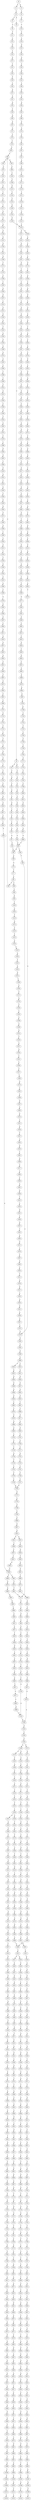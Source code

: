 strict digraph  {
	S0 -> S1 [ label = A ];
	S0 -> S2 [ label = G ];
	S1 -> S3 [ label = C ];
	S2 -> S4 [ label = C ];
	S3 -> S5 [ label = C ];
	S3 -> S6 [ label = A ];
	S4 -> S7 [ label = A ];
	S5 -> S8 [ label = T ];
	S6 -> S9 [ label = C ];
	S7 -> S10 [ label = T ];
	S8 -> S11 [ label = T ];
	S9 -> S12 [ label = G ];
	S9 -> S13 [ label = C ];
	S10 -> S14 [ label = C ];
	S11 -> S15 [ label = C ];
	S12 -> S16 [ label = C ];
	S13 -> S17 [ label = C ];
	S14 -> S18 [ label = C ];
	S15 -> S19 [ label = G ];
	S16 -> S20 [ label = G ];
	S17 -> S21 [ label = G ];
	S18 -> S22 [ label = G ];
	S19 -> S23 [ label = T ];
	S20 -> S24 [ label = C ];
	S21 -> S25 [ label = T ];
	S22 -> S26 [ label = C ];
	S23 -> S27 [ label = A ];
	S24 -> S28 [ label = A ];
	S25 -> S29 [ label = A ];
	S26 -> S30 [ label = A ];
	S27 -> S31 [ label = C ];
	S28 -> S32 [ label = C ];
	S29 -> S33 [ label = C ];
	S30 -> S34 [ label = C ];
	S31 -> S35 [ label = T ];
	S32 -> S36 [ label = G ];
	S33 -> S37 [ label = G ];
	S34 -> S38 [ label = G ];
	S35 -> S39 [ label = T ];
	S36 -> S40 [ label = T ];
	S37 -> S41 [ label = T ];
	S38 -> S42 [ label = T ];
	S39 -> S43 [ label = C ];
	S40 -> S44 [ label = C ];
	S41 -> S45 [ label = C ];
	S42 -> S46 [ label = C ];
	S43 -> S47 [ label = A ];
	S44 -> S48 [ label = C ];
	S45 -> S49 [ label = C ];
	S46 -> S50 [ label = G ];
	S47 -> S51 [ label = A ];
	S48 -> S52 [ label = A ];
	S49 -> S53 [ label = A ];
	S50 -> S54 [ label = A ];
	S51 -> S55 [ label = G ];
	S52 -> S56 [ label = G ];
	S53 -> S57 [ label = G ];
	S54 -> S58 [ label = G ];
	S55 -> S59 [ label = C ];
	S56 -> S60 [ label = C ];
	S57 -> S61 [ label = C ];
	S58 -> S62 [ label = C ];
	S59 -> S63 [ label = G ];
	S60 -> S64 [ label = T ];
	S60 -> S65 [ label = G ];
	S61 -> S65 [ label = G ];
	S62 -> S66 [ label = G ];
	S63 -> S67 [ label = A ];
	S64 -> S68 [ label = T ];
	S65 -> S69 [ label = A ];
	S66 -> S70 [ label = A ];
	S67 -> S71 [ label = G ];
	S68 -> S72 [ label = C ];
	S69 -> S73 [ label = G ];
	S70 -> S74 [ label = G ];
	S71 -> S75 [ label = T ];
	S72 -> S76 [ label = A ];
	S73 -> S77 [ label = T ];
	S74 -> S78 [ label = T ];
	S75 -> S79 [ label = C ];
	S76 -> S80 [ label = C ];
	S77 -> S81 [ label = C ];
	S78 -> S82 [ label = C ];
	S79 -> S83 [ label = C ];
	S80 -> S84 [ label = G ];
	S81 -> S85 [ label = C ];
	S81 -> S86 [ label = T ];
	S82 -> S87 [ label = G ];
	S83 -> S88 [ label = C ];
	S84 -> S89 [ label = C ];
	S85 -> S88 [ label = C ];
	S86 -> S90 [ label = C ];
	S87 -> S91 [ label = A ];
	S88 -> S92 [ label = T ];
	S88 -> S93 [ label = G ];
	S89 -> S94 [ label = C ];
	S90 -> S95 [ label = G ];
	S91 -> S96 [ label = A ];
	S92 -> S97 [ label = C ];
	S93 -> S98 [ label = C ];
	S94 -> S99 [ label = C ];
	S95 -> S100 [ label = T ];
	S96 -> S101 [ label = C ];
	S97 -> S102 [ label = C ];
	S98 -> S103 [ label = C ];
	S99 -> S104 [ label = T ];
	S100 -> S105 [ label = C ];
	S101 -> S106 [ label = C ];
	S102 -> S107 [ label = G ];
	S103 -> S108 [ label = T ];
	S104 -> S109 [ label = T ];
	S105 -> S110 [ label = T ];
	S106 -> S111 [ label = T ];
	S107 -> S112 [ label = G ];
	S108 -> S113 [ label = G ];
	S109 -> S114 [ label = C ];
	S110 -> S115 [ label = G ];
	S111 -> S116 [ label = G ];
	S112 -> S117 [ label = T ];
	S113 -> S118 [ label = T ];
	S114 -> S119 [ label = A ];
	S115 -> S120 [ label = T ];
	S116 -> S121 [ label = T ];
	S117 -> S122 [ label = C ];
	S118 -> S123 [ label = C ];
	S119 -> S124 [ label = T ];
	S120 -> S125 [ label = T ];
	S121 -> S126 [ label = C ];
	S122 -> S127 [ label = T ];
	S123 -> S128 [ label = G ];
	S124 -> S129 [ label = C ];
	S125 -> S130 [ label = C ];
	S126 -> S131 [ label = G ];
	S127 -> S132 [ label = G ];
	S128 -> S133 [ label = C ];
	S129 -> S134 [ label = C ];
	S130 -> S135 [ label = C ];
	S131 -> S136 [ label = C ];
	S132 -> S137 [ label = G ];
	S133 -> S138 [ label = G ];
	S134 -> S139 [ label = A ];
	S135 -> S140 [ label = G ];
	S136 -> S141 [ label = G ];
	S137 -> S142 [ label = A ];
	S138 -> S143 [ label = C ];
	S139 -> S144 [ label = G ];
	S140 -> S145 [ label = T ];
	S141 -> S143 [ label = C ];
	S142 -> S146 [ label = G ];
	S143 -> S147 [ label = G ];
	S143 -> S148 [ label = A ];
	S144 -> S149 [ label = A ];
	S145 -> S150 [ label = G ];
	S146 -> S151 [ label = G ];
	S147 -> S152 [ label = A ];
	S148 -> S153 [ label = A ];
	S149 -> S154 [ label = A ];
	S150 -> S155 [ label = G ];
	S151 -> S156 [ label = G ];
	S152 -> S157 [ label = G ];
	S153 -> S158 [ label = C ];
	S154 -> S159 [ label = C ];
	S155 -> S160 [ label = C ];
	S156 -> S161 [ label = T ];
	S157 -> S162 [ label = C ];
	S158 -> S163 [ label = C ];
	S159 -> S164 [ label = C ];
	S160 -> S165 [ label = C ];
	S161 -> S166 [ label = G ];
	S162 -> S167 [ label = A ];
	S163 -> S168 [ label = C ];
	S164 -> S169 [ label = A ];
	S164 -> S170 [ label = G ];
	S165 -> S171 [ label = C ];
	S166 -> S172 [ label = T ];
	S167 -> S173 [ label = G ];
	S168 -> S174 [ label = G ];
	S169 -> S175 [ label = G ];
	S169 -> S176 [ label = C ];
	S170 -> S177 [ label = G ];
	S171 -> S178 [ label = G ];
	S172 -> S179 [ label = T ];
	S173 -> S180 [ label = T ];
	S174 -> S181 [ label = T ];
	S175 -> S182 [ label = A ];
	S176 -> S183 [ label = C ];
	S177 -> S184 [ label = A ];
	S178 -> S185 [ label = T ];
	S179 -> S186 [ label = C ];
	S180 -> S187 [ label = G ];
	S181 -> S188 [ label = A ];
	S182 -> S189 [ label = C ];
	S183 -> S190 [ label = A ];
	S184 -> S191 [ label = C ];
	S185 -> S192 [ label = C ];
	S186 -> S193 [ label = C ];
	S187 -> S194 [ label = C ];
	S188 -> S195 [ label = C ];
	S189 -> S196 [ label = T ];
	S190 -> S197 [ label = C ];
	S191 -> S198 [ label = G ];
	S192 -> S199 [ label = C ];
	S193 -> S200 [ label = A ];
	S194 -> S201 [ label = A ];
	S195 -> S202 [ label = A ];
	S196 -> S203 [ label = C ];
	S197 -> S204 [ label = C ];
	S198 -> S205 [ label = C ];
	S199 -> S206 [ label = A ];
	S200 -> S207 [ label = G ];
	S201 -> S208 [ label = A ];
	S202 -> S209 [ label = G ];
	S203 -> S210 [ label = C ];
	S204 -> S211 [ label = C ];
	S205 -> S212 [ label = C ];
	S206 -> S213 [ label = G ];
	S207 -> S214 [ label = C ];
	S208 -> S215 [ label = C ];
	S209 -> S216 [ label = C ];
	S210 -> S217 [ label = C ];
	S211 -> S218 [ label = C ];
	S212 -> S219 [ label = C ];
	S213 -> S220 [ label = T ];
	S214 -> S221 [ label = A ];
	S215 -> S222 [ label = A ];
	S216 -> S223 [ label = A ];
	S217 -> S224 [ label = A ];
	S218 -> S225 [ label = T ];
	S219 -> S226 [ label = A ];
	S220 -> S227 [ label = A ];
	S221 -> S228 [ label = G ];
	S222 -> S229 [ label = G ];
	S223 -> S230 [ label = G ];
	S224 -> S231 [ label = T ];
	S225 -> S232 [ label = T ];
	S226 -> S233 [ label = T ];
	S227 -> S234 [ label = G ];
	S228 -> S235 [ label = A ];
	S229 -> S236 [ label = C ];
	S230 -> S237 [ label = G ];
	S231 -> S238 [ label = C ];
	S232 -> S239 [ label = C ];
	S233 -> S240 [ label = C ];
	S234 -> S241 [ label = C ];
	S235 -> S242 [ label = T ];
	S236 -> S243 [ label = T ];
	S237 -> S244 [ label = T ];
	S238 -> S245 [ label = T ];
	S239 -> S246 [ label = C ];
	S239 -> S247 [ label = G ];
	S240 -> S248 [ label = G ];
	S241 -> S249 [ label = T ];
	S242 -> S250 [ label = A ];
	S243 -> S251 [ label = A ];
	S244 -> S252 [ label = G ];
	S245 -> S253 [ label = G ];
	S246 -> S254 [ label = T ];
	S247 -> S255 [ label = A ];
	S248 -> S256 [ label = T ];
	S249 -> S257 [ label = C ];
	S250 -> S258 [ label = A ];
	S251 -> S259 [ label = C ];
	S252 -> S260 [ label = C ];
	S253 -> S261 [ label = C ];
	S254 -> S262 [ label = G ];
	S255 -> S263 [ label = T ];
	S256 -> S264 [ label = C ];
	S257 -> S265 [ label = C ];
	S258 -> S266 [ label = A ];
	S259 -> S267 [ label = G ];
	S260 -> S268 [ label = A ];
	S261 -> S269 [ label = C ];
	S262 -> S270 [ label = T ];
	S263 -> S271 [ label = C ];
	S264 -> S272 [ label = C ];
	S265 -> S273 [ label = A ];
	S266 -> S274 [ label = A ];
	S267 -> S275 [ label = A ];
	S268 -> S276 [ label = C ];
	S269 -> S277 [ label = A ];
	S270 -> S278 [ label = C ];
	S271 -> S279 [ label = G ];
	S272 -> S280 [ label = T ];
	S273 -> S281 [ label = C ];
	S274 -> S282 [ label = A ];
	S275 -> S283 [ label = G ];
	S276 -> S284 [ label = G ];
	S277 -> S285 [ label = G ];
	S278 -> S286 [ label = C ];
	S279 -> S287 [ label = T ];
	S280 -> S288 [ label = C ];
	S281 -> S289 [ label = C ];
	S282 -> S290 [ label = C ];
	S283 -> S291 [ label = A ];
	S284 -> S292 [ label = C ];
	S285 -> S293 [ label = T ];
	S286 -> S294 [ label = T ];
	S287 -> S295 [ label = T ];
	S288 -> S296 [ label = T ];
	S289 -> S297 [ label = G ];
	S290 -> S298 [ label = T ];
	S291 -> S299 [ label = A ];
	S292 -> S300 [ label = G ];
	S293 -> S301 [ label = C ];
	S294 -> S302 [ label = T ];
	S295 -> S303 [ label = T ];
	S296 -> S304 [ label = T ];
	S297 -> S305 [ label = G ];
	S298 -> S306 [ label = T ];
	S299 -> S307 [ label = C ];
	S300 -> S308 [ label = G ];
	S301 -> S309 [ label = G ];
	S302 -> S310 [ label = G ];
	S303 -> S311 [ label = G ];
	S304 -> S312 [ label = C ];
	S305 -> S313 [ label = A ];
	S306 -> S314 [ label = T ];
	S307 -> S315 [ label = T ];
	S308 -> S316 [ label = T ];
	S309 -> S317 [ label = T ];
	S310 -> S318 [ label = T ];
	S311 -> S319 [ label = T ];
	S312 -> S320 [ label = T ];
	S313 -> S321 [ label = C ];
	S314 -> S322 [ label = G ];
	S315 -> S323 [ label = G ];
	S316 -> S324 [ label = G ];
	S317 -> S325 [ label = A ];
	S318 -> S326 [ label = A ];
	S319 -> S327 [ label = A ];
	S320 -> S328 [ label = C ];
	S321 -> S329 [ label = G ];
	S322 -> S330 [ label = C ];
	S323 -> S331 [ label = G ];
	S324 -> S332 [ label = C ];
	S325 -> S333 [ label = A ];
	S326 -> S334 [ label = G ];
	S327 -> S335 [ label = G ];
	S328 -> S336 [ label = G ];
	S329 -> S337 [ label = T ];
	S330 -> S338 [ label = C ];
	S331 -> S339 [ label = C ];
	S332 -> S340 [ label = C ];
	S333 -> S341 [ label = G ];
	S334 -> S342 [ label = G ];
	S335 -> S343 [ label = G ];
	S336 -> S344 [ label = G ];
	S337 -> S345 [ label = C ];
	S338 -> S346 [ label = G ];
	S339 -> S347 [ label = G ];
	S340 -> S348 [ label = G ];
	S341 -> S349 [ label = A ];
	S342 -> S350 [ label = A ];
	S343 -> S351 [ label = A ];
	S344 -> S352 [ label = A ];
	S345 -> S353 [ label = G ];
	S346 -> S354 [ label = T ];
	S347 -> S355 [ label = C ];
	S348 -> S356 [ label = C ];
	S349 -> S357 [ label = C ];
	S350 -> S358 [ label = G ];
	S351 -> S359 [ label = A ];
	S352 -> S360 [ label = G ];
	S353 -> S361 [ label = T ];
	S354 -> S362 [ label = A ];
	S355 -> S363 [ label = A ];
	S356 -> S364 [ label = A ];
	S357 -> S365 [ label = G ];
	S358 -> S366 [ label = A ];
	S359 -> S367 [ label = A ];
	S360 -> S368 [ label = A ];
	S361 -> S369 [ label = G ];
	S362 -> S370 [ label = G ];
	S363 -> S371 [ label = G ];
	S364 -> S372 [ label = A ];
	S365 -> S373 [ label = G ];
	S366 -> S374 [ label = G ];
	S367 -> S375 [ label = G ];
	S368 -> S376 [ label = G ];
	S369 -> S377 [ label = A ];
	S370 -> S378 [ label = C ];
	S371 -> S379 [ label = C ];
	S372 -> S380 [ label = C ];
	S373 -> S381 [ label = C ];
	S374 -> S382 [ label = G ];
	S375 -> S383 [ label = G ];
	S376 -> S384 [ label = G ];
	S377 -> S385 [ label = C ];
	S378 -> S386 [ label = C ];
	S379 -> S387 [ label = G ];
	S380 -> S388 [ label = C ];
	S381 -> S389 [ label = T ];
	S382 -> S390 [ label = T ];
	S383 -> S391 [ label = T ];
	S384 -> S392 [ label = T ];
	S385 -> S393 [ label = C ];
	S386 -> S394 [ label = G ];
	S387 -> S395 [ label = G ];
	S388 -> S396 [ label = A ];
	S389 -> S397 [ label = C ];
	S390 -> S398 [ label = C ];
	S391 -> S399 [ label = C ];
	S392 -> S400 [ label = C ];
	S393 -> S401 [ label = G ];
	S394 -> S402 [ label = G ];
	S395 -> S403 [ label = G ];
	S396 -> S404 [ label = G ];
	S397 -> S405 [ label = T ];
	S398 -> S406 [ label = C ];
	S399 -> S407 [ label = C ];
	S400 -> S406 [ label = C ];
	S401 -> S408 [ label = G ];
	S402 -> S409 [ label = T ];
	S403 -> S410 [ label = T ];
	S404 -> S411 [ label = T ];
	S405 -> S412 [ label = C ];
	S406 -> S413 [ label = C ];
	S407 -> S414 [ label = C ];
	S408 -> S415 [ label = T ];
	S409 -> S416 [ label = G ];
	S410 -> S417 [ label = G ];
	S411 -> S418 [ label = C ];
	S412 -> S419 [ label = G ];
	S413 -> S420 [ label = A ];
	S413 -> S421 [ label = G ];
	S414 -> S422 [ label = G ];
	S415 -> S423 [ label = C ];
	S416 -> S424 [ label = A ];
	S417 -> S425 [ label = C ];
	S418 -> S426 [ label = G ];
	S419 -> S427 [ label = A ];
	S420 -> S428 [ label = G ];
	S421 -> S429 [ label = G ];
	S422 -> S430 [ label = A ];
	S423 -> S431 [ label = G ];
	S424 -> S432 [ label = C ];
	S425 -> S433 [ label = C ];
	S426 -> S434 [ label = C ];
	S427 -> S435 [ label = A ];
	S428 -> S436 [ label = A ];
	S429 -> S437 [ label = A ];
	S430 -> S438 [ label = A ];
	S431 -> S439 [ label = C ];
	S432 -> S440 [ label = G ];
	S433 -> S441 [ label = G ];
	S434 -> S442 [ label = G ];
	S435 -> S443 [ label = G ];
	S436 -> S444 [ label = G ];
	S437 -> S445 [ label = G ];
	S438 -> S446 [ label = G ];
	S439 -> S447 [ label = G ];
	S440 -> S448 [ label = T ];
	S441 -> S449 [ label = C ];
	S442 -> S450 [ label = C ];
	S443 -> S451 [ label = T ];
	S444 -> S452 [ label = C ];
	S445 -> S453 [ label = G ];
	S446 -> S454 [ label = T ];
	S447 -> S455 [ label = T ];
	S448 -> S456 [ label = G ];
	S449 -> S457 [ label = C ];
	S450 -> S458 [ label = A ];
	S451 -> S459 [ label = C ];
	S452 -> S460 [ label = C ];
	S453 -> S461 [ label = C ];
	S454 -> S462 [ label = C ];
	S455 -> S463 [ label = A ];
	S456 -> S464 [ label = G ];
	S457 -> S465 [ label = G ];
	S458 -> S466 [ label = G ];
	S459 -> S467 [ label = G ];
	S460 -> S468 [ label = A ];
	S461 -> S469 [ label = G ];
	S462 -> S470 [ label = G ];
	S463 -> S471 [ label = G ];
	S464 -> S472 [ label = G ];
	S465 -> S473 [ label = G ];
	S466 -> S474 [ label = C ];
	S467 -> S475 [ label = C ];
	S468 -> S476 [ label = C ];
	S469 -> S477 [ label = T ];
	S470 -> S478 [ label = A ];
	S471 -> S479 [ label = C ];
	S472 -> S480 [ label = T ];
	S473 -> S481 [ label = T ];
	S474 -> S482 [ label = C ];
	S475 -> S483 [ label = G ];
	S476 -> S484 [ label = G ];
	S477 -> S485 [ label = G ];
	S478 -> S486 [ label = G ];
	S479 -> S487 [ label = C ];
	S480 -> S488 [ label = A ];
	S481 -> S489 [ label = G ];
	S482 -> S490 [ label = G ];
	S483 -> S491 [ label = G ];
	S484 -> S492 [ label = G ];
	S485 -> S493 [ label = G ];
	S486 -> S494 [ label = G ];
	S487 -> S495 [ label = G ];
	S488 -> S496 [ label = C ];
	S489 -> S497 [ label = G ];
	S490 -> S498 [ label = G ];
	S491 -> S499 [ label = C ];
	S492 -> S500 [ label = T ];
	S493 -> S501 [ label = T ];
	S494 -> S502 [ label = T ];
	S495 -> S503 [ label = C ];
	S496 -> S504 [ label = T ];
	S497 -> S505 [ label = T ];
	S498 -> S506 [ label = T ];
	S499 -> S507 [ label = T ];
	S500 -> S508 [ label = T ];
	S501 -> S509 [ label = A ];
	S502 -> S510 [ label = A ];
	S503 -> S511 [ label = T ];
	S504 -> S512 [ label = A ];
	S505 -> S513 [ label = G ];
	S506 -> S514 [ label = G ];
	S507 -> S515 [ label = A ];
	S508 -> S516 [ label = A ];
	S509 -> S517 [ label = T ];
	S510 -> S518 [ label = T ];
	S511 -> S519 [ label = G ];
	S512 -> S520 [ label = T ];
	S513 -> S521 [ label = G ];
	S514 -> S522 [ label = G ];
	S515 -> S523 [ label = T ];
	S516 -> S524 [ label = C ];
	S517 -> S525 [ label = G ];
	S518 -> S526 [ label = A ];
	S519 -> S527 [ label = G ];
	S520 -> S528 [ label = T ];
	S521 -> S529 [ label = A ];
	S522 -> S530 [ label = A ];
	S523 -> S531 [ label = A ];
	S524 -> S532 [ label = T ];
	S525 -> S533 [ label = A ];
	S526 -> S534 [ label = A ];
	S527 -> S535 [ label = A ];
	S528 -> S536 [ label = G ];
	S529 -> S537 [ label = A ];
	S530 -> S538 [ label = A ];
	S531 -> S539 [ label = G ];
	S532 -> S540 [ label = G ];
	S533 -> S541 [ label = G ];
	S534 -> S542 [ label = G ];
	S535 -> S543 [ label = A ];
	S536 -> S544 [ label = G ];
	S537 -> S545 [ label = C ];
	S538 -> S546 [ label = G ];
	S539 -> S547 [ label = T ];
	S540 -> S548 [ label = C ];
	S541 -> S549 [ label = C ];
	S542 -> S550 [ label = T ];
	S543 -> S551 [ label = G ];
	S544 -> S552 [ label = A ];
	S545 -> S553 [ label = C ];
	S546 -> S554 [ label = A ];
	S547 -> S555 [ label = A ];
	S548 -> S556 [ label = A ];
	S549 -> S557 [ label = G ];
	S550 -> S558 [ label = C ];
	S551 -> S559 [ label = A ];
	S552 -> S560 [ label = A ];
	S553 -> S561 [ label = T ];
	S554 -> S562 [ label = A ];
	S555 -> S563 [ label = G ];
	S556 -> S564 [ label = G ];
	S557 -> S565 [ label = G ];
	S558 -> S566 [ label = G ];
	S559 -> S567 [ label = A ];
	S560 -> S568 [ label = C ];
	S561 -> S569 [ label = C ];
	S562 -> S570 [ label = C ];
	S563 -> S571 [ label = C ];
	S564 -> S572 [ label = A ];
	S565 -> S573 [ label = T ];
	S566 -> S574 [ label = T ];
	S567 -> S575 [ label = C ];
	S568 -> S576 [ label = G ];
	S569 -> S577 [ label = G ];
	S570 -> S578 [ label = G ];
	S571 -> S579 [ label = C ];
	S572 -> S580 [ label = C ];
	S573 -> S581 [ label = C ];
	S574 -> S582 [ label = G ];
	S575 -> S578 [ label = G ];
	S576 -> S583 [ label = G ];
	S577 -> S584 [ label = G ];
	S578 -> S585 [ label = G ];
	S579 -> S586 [ label = G ];
	S580 -> S587 [ label = G ];
	S581 -> S588 [ label = G ];
	S582 -> S589 [ label = G ];
	S583 -> S590 [ label = T ];
	S584 -> S591 [ label = C ];
	S585 -> S592 [ label = C ];
	S586 -> S593 [ label = A ];
	S587 -> S594 [ label = G ];
	S588 -> S595 [ label = C ];
	S589 -> S596 [ label = T ];
	S590 -> S597 [ label = A ];
	S591 -> S598 [ label = A ];
	S592 -> S599 [ label = A ];
	S593 -> S600 [ label = A ];
	S594 -> S601 [ label = A ];
	S595 -> S602 [ label = A ];
	S596 -> S603 [ label = A ];
	S597 -> S604 [ label = C ];
	S598 -> S605 [ label = C ];
	S599 -> S606 [ label = C ];
	S600 -> S607 [ label = A ];
	S601 -> S608 [ label = C ];
	S602 -> S609 [ label = C ];
	S603 -> S610 [ label = C ];
	S604 -> S611 [ label = G ];
	S605 -> S612 [ label = G ];
	S606 -> S613 [ label = C ];
	S606 -> S614 [ label = T ];
	S607 -> S615 [ label = C ];
	S608 -> S616 [ label = A ];
	S609 -> S617 [ label = G ];
	S610 -> S618 [ label = C ];
	S611 -> S619 [ label = A ];
	S612 -> S620 [ label = C ];
	S613 -> S621 [ label = G ];
	S614 -> S622 [ label = G ];
	S615 -> S623 [ label = C ];
	S616 -> S624 [ label = C ];
	S617 -> S625 [ label = C ];
	S618 -> S626 [ label = G ];
	S619 -> S627 [ label = A ];
	S620 -> S628 [ label = G ];
	S621 -> S629 [ label = G ];
	S622 -> S630 [ label = G ];
	S623 -> S631 [ label = C ];
	S624 -> S632 [ label = A ];
	S625 -> S633 [ label = G ];
	S626 -> S634 [ label = G ];
	S627 -> S635 [ label = G ];
	S628 -> S636 [ label = C ];
	S629 -> S637 [ label = G ];
	S630 -> S638 [ label = G ];
	S631 -> S639 [ label = C ];
	S632 -> S640 [ label = C ];
	S633 -> S641 [ label = C ];
	S634 -> S642 [ label = T ];
	S635 -> S643 [ label = A ];
	S636 -> S644 [ label = G ];
	S637 -> S645 [ label = A ];
	S638 -> S646 [ label = A ];
	S639 -> S647 [ label = G ];
	S640 -> S648 [ label = C ];
	S641 -> S649 [ label = G ];
	S642 -> S650 [ label = G ];
	S643 -> S651 [ label = A ];
	S644 -> S652 [ label = C ];
	S645 -> S653 [ label = A ];
	S646 -> S654 [ label = A ];
	S647 -> S655 [ label = A ];
	S648 -> S656 [ label = T ];
	S649 -> S657 [ label = G ];
	S650 -> S658 [ label = G ];
	S651 -> S659 [ label = G ];
	S652 -> S660 [ label = G ];
	S653 -> S661 [ label = T ];
	S654 -> S662 [ label = C ];
	S655 -> S663 [ label = C ];
	S656 -> S664 [ label = C ];
	S657 -> S665 [ label = C ];
	S658 -> S666 [ label = T ];
	S659 -> S667 [ label = T ];
	S660 -> S668 [ label = T ];
	S661 -> S669 [ label = T ];
	S662 -> S670 [ label = T ];
	S663 -> S671 [ label = T ];
	S664 -> S672 [ label = T ];
	S665 -> S673 [ label = T ];
	S666 -> S674 [ label = T ];
	S667 -> S675 [ label = G ];
	S668 -> S676 [ label = C ];
	S669 -> S677 [ label = G ];
	S670 -> S678 [ label = G ];
	S671 -> S679 [ label = A ];
	S672 -> S680 [ label = A ];
	S673 -> S681 [ label = G ];
	S674 -> S682 [ label = A ];
	S675 -> S683 [ label = T ];
	S676 -> S684 [ label = G ];
	S677 -> S685 [ label = A ];
	S678 -> S686 [ label = G ];
	S679 -> S687 [ label = G ];
	S680 -> S688 [ label = G ];
	S681 -> S689 [ label = G ];
	S682 -> S690 [ label = G ];
	S683 -> S691 [ label = C ];
	S684 -> S692 [ label = A ];
	S685 -> S693 [ label = A ];
	S686 -> S694 [ label = A ];
	S687 -> S695 [ label = A ];
	S688 -> S696 [ label = A ];
	S689 -> S697 [ label = A ];
	S690 -> S698 [ label = A ];
	S691 -> S699 [ label = C ];
	S692 -> S700 [ label = C ];
	S693 -> S701 [ label = C ];
	S694 -> S702 [ label = C ];
	S695 -> S703 [ label = A ];
	S696 -> S704 [ label = A ];
	S697 -> S705 [ label = A ];
	S698 -> S706 [ label = A ];
	S699 -> S707 [ label = T ];
	S700 -> S708 [ label = G ];
	S701 -> S709 [ label = C ];
	S702 -> S710 [ label = C ];
	S703 -> S711 [ label = T ];
	S704 -> S712 [ label = C ];
	S705 -> S713 [ label = T ];
	S706 -> S714 [ label = G ];
	S707 -> S715 [ label = G ];
	S708 -> S716 [ label = C ];
	S709 -> S717 [ label = C ];
	S710 -> S718 [ label = C ];
	S711 -> S719 [ label = C ];
	S712 -> S720 [ label = G ];
	S713 -> S721 [ label = G ];
	S714 -> S722 [ label = G ];
	S715 -> S723 [ label = G ];
	S716 -> S724 [ label = G ];
	S717 -> S725 [ label = G ];
	S718 -> S726 [ label = G ];
	S719 -> S727 [ label = G ];
	S720 -> S728 [ label = A ];
	S721 -> S729 [ label = G ];
	S722 -> S730 [ label = G ];
	S723 -> S731 [ label = C ];
	S724 -> S732 [ label = C ];
	S725 -> S733 [ label = T ];
	S726 -> S734 [ label = T ];
	S727 -> S735 [ label = G ];
	S728 -> S736 [ label = G ];
	S729 -> S737 [ label = G ];
	S730 -> S738 [ label = G ];
	S731 -> S739 [ label = C ];
	S732 -> S740 [ label = C ];
	S733 -> S741 [ label = C ];
	S734 -> S742 [ label = C ];
	S735 -> S743 [ label = G ];
	S736 -> S744 [ label = G ];
	S737 -> S745 [ label = G ];
	S738 -> S746 [ label = G ];
	S739 -> S747 [ label = T ];
	S740 -> S748 [ label = T ];
	S741 -> S749 [ label = T ];
	S742 -> S750 [ label = T ];
	S743 -> S751 [ label = T ];
	S744 -> S752 [ label = T ];
	S745 -> S753 [ label = T ];
	S746 -> S754 [ label = T ];
	S747 -> S755 [ label = G ];
	S748 -> S756 [ label = C ];
	S749 -> S757 [ label = C ];
	S750 -> S758 [ label = C ];
	S751 -> S759 [ label = A ];
	S752 -> S760 [ label = G ];
	S753 -> S761 [ label = C ];
	S754 -> S762 [ label = C ];
	S755 -> S763 [ label = G ];
	S756 -> S764 [ label = G ];
	S757 -> S765 [ label = G ];
	S758 -> S765 [ label = G ];
	S759 -> S766 [ label = T ];
	S760 -> S767 [ label = T ];
	S761 -> S768 [ label = C ];
	S762 -> S769 [ label = C ];
	S763 -> S770 [ label = G ];
	S764 -> S771 [ label = G ];
	S765 -> S772 [ label = G ];
	S766 -> S773 [ label = C ];
	S767 -> S774 [ label = C ];
	S768 -> S775 [ label = G ];
	S769 -> S776 [ label = G ];
	S770 -> S777 [ label = T ];
	S771 -> S778 [ label = G ];
	S772 -> S779 [ label = C ];
	S773 -> S780 [ label = C ];
	S774 -> S781 [ label = C ];
	S775 -> S782 [ label = C ];
	S776 -> S783 [ label = T ];
	S777 -> S784 [ label = C ];
	S778 -> S785 [ label = C ];
	S779 -> S786 [ label = A ];
	S780 -> S787 [ label = C ];
	S781 -> S788 [ label = C ];
	S782 -> S789 [ label = C ];
	S783 -> S790 [ label = C ];
	S784 -> S791 [ label = C ];
	S785 -> S792 [ label = T ];
	S786 -> S793 [ label = C ];
	S787 -> S794 [ label = G ];
	S788 -> S795 [ label = T ];
	S789 -> S796 [ label = G ];
	S790 -> S797 [ label = G ];
	S791 -> S798 [ label = C ];
	S792 -> S799 [ label = C ];
	S793 -> S800 [ label = C ];
	S794 -> S801 [ label = A ];
	S795 -> S802 [ label = G ];
	S796 -> S803 [ label = G ];
	S797 -> S804 [ label = G ];
	S798 -> S805 [ label = G ];
	S799 -> S806 [ label = A ];
	S800 -> S807 [ label = G ];
	S801 -> S808 [ label = A ];
	S802 -> S809 [ label = T ];
	S803 -> S810 [ label = A ];
	S804 -> S811 [ label = A ];
	S805 -> S812 [ label = A ];
	S806 -> S813 [ label = C ];
	S807 -> S814 [ label = A ];
	S808 -> S815 [ label = A ];
	S809 -> S816 [ label = C ];
	S810 -> S817 [ label = A ];
	S811 -> S818 [ label = A ];
	S812 -> S819 [ label = G ];
	S813 -> S820 [ label = G ];
	S814 -> S821 [ label = G ];
	S814 -> S822 [ label = A ];
	S815 -> S823 [ label = G ];
	S816 -> S824 [ label = C ];
	S817 -> S825 [ label = C ];
	S818 -> S826 [ label = C ];
	S819 -> S827 [ label = T ];
	S820 -> S828 [ label = T ];
	S821 -> S829 [ label = T ];
	S822 -> S830 [ label = T ];
	S823 -> S831 [ label = T ];
	S824 -> S832 [ label = T ];
	S825 -> S833 [ label = T ];
	S826 -> S834 [ label = T ];
	S827 -> S835 [ label = C ];
	S828 -> S836 [ label = C ];
	S829 -> S837 [ label = C ];
	S830 -> S838 [ label = G ];
	S831 -> S839 [ label = G ];
	S832 -> S840 [ label = A ];
	S833 -> S841 [ label = G ];
	S834 -> S842 [ label = A ];
	S835 -> S843 [ label = C ];
	S836 -> S844 [ label = C ];
	S837 -> S845 [ label = C ];
	S838 -> S846 [ label = T ];
	S839 -> S847 [ label = T ];
	S840 -> S848 [ label = C ];
	S841 -> S849 [ label = C ];
	S842 -> S850 [ label = C ];
	S843 -> S851 [ label = A ];
	S844 -> S852 [ label = A ];
	S845 -> S853 [ label = A ];
	S846 -> S854 [ label = A ];
	S847 -> S855 [ label = C ];
	S848 -> S856 [ label = T ];
	S849 -> S857 [ label = A ];
	S850 -> S858 [ label = A ];
	S851 -> S859 [ label = G ];
	S852 -> S860 [ label = G ];
	S853 -> S859 [ label = G ];
	S854 -> S861 [ label = G ];
	S855 -> S862 [ label = G ];
	S856 -> S863 [ label = A ];
	S857 -> S864 [ label = A ];
	S858 -> S865 [ label = A ];
	S859 -> S866 [ label = T ];
	S859 -> S867 [ label = C ];
	S860 -> S60 [ label = C ];
	S861 -> S868 [ label = T ];
	S862 -> S869 [ label = T ];
	S863 -> S870 [ label = C ];
	S864 -> S871 [ label = C ];
	S865 -> S872 [ label = C ];
	S866 -> S873 [ label = A ];
	S867 -> S874 [ label = T ];
	S868 -> S875 [ label = T ];
	S869 -> S876 [ label = C ];
	S870 -> S877 [ label = C ];
	S871 -> S878 [ label = C ];
	S872 -> S879 [ label = G ];
	S873 -> S880 [ label = G ];
	S874 -> S881 [ label = T ];
	S875 -> S882 [ label = T ];
	S876 -> S883 [ label = G ];
	S877 -> S884 [ label = A ];
	S878 -> S885 [ label = A ];
	S879 -> S886 [ label = A ];
	S880 -> S887 [ label = G ];
	S881 -> S72 [ label = C ];
	S882 -> S888 [ label = C ];
	S883 -> S889 [ label = G ];
	S884 -> S890 [ label = G ];
	S885 -> S891 [ label = G ];
	S886 -> S892 [ label = A ];
	S887 -> S893 [ label = G ];
	S888 -> S894 [ label = A ];
	S889 -> S895 [ label = A ];
	S890 -> S896 [ label = G ];
	S891 -> S897 [ label = A ];
	S892 -> S898 [ label = A ];
	S893 -> S899 [ label = T ];
	S894 -> S900 [ label = C ];
	S895 -> S901 [ label = A ];
	S896 -> S902 [ label = A ];
	S897 -> S903 [ label = A ];
	S898 -> S904 [ label = A ];
	S899 -> S905 [ label = C ];
	S900 -> S906 [ label = T ];
	S901 -> S907 [ label = C ];
	S902 -> S908 [ label = G ];
	S903 -> S909 [ label = C ];
	S904 -> S910 [ label = C ];
	S905 -> S911 [ label = A ];
	S906 -> S912 [ label = C ];
	S907 -> S913 [ label = A ];
	S908 -> S914 [ label = A ];
	S909 -> S915 [ label = A ];
	S910 -> S916 [ label = A ];
	S911 -> S917 [ label = C ];
	S912 -> S918 [ label = C ];
	S913 -> S919 [ label = G ];
	S914 -> S920 [ label = G ];
	S915 -> S921 [ label = G ];
	S916 -> S922 [ label = G ];
	S917 -> S923 [ label = T ];
	S918 -> S924 [ label = T ];
	S919 -> S925 [ label = G ];
	S920 -> S926 [ label = T ];
	S921 -> S927 [ label = C ];
	S922 -> S928 [ label = A ];
	S923 -> S929 [ label = C ];
	S924 -> S930 [ label = T ];
	S925 -> S931 [ label = A ];
	S926 -> S932 [ label = C ];
	S927 -> S933 [ label = C ];
	S928 -> S934 [ label = A ];
	S929 -> S935 [ label = G ];
	S930 -> S936 [ label = T ];
	S931 -> S937 [ label = A ];
	S932 -> S938 [ label = A ];
	S933 -> S939 [ label = G ];
	S934 -> S940 [ label = G ];
	S935 -> S941 [ label = C ];
	S936 -> S942 [ label = C ];
	S937 -> S943 [ label = T ];
	S938 -> S944 [ label = G ];
	S939 -> S945 [ label = T ];
	S940 -> S946 [ label = G ];
	S941 -> S947 [ label = T ];
	S942 -> S948 [ label = A ];
	S943 -> S949 [ label = A ];
	S944 -> S950 [ label = G ];
	S945 -> S951 [ label = C ];
	S946 -> S952 [ label = G ];
	S947 -> S953 [ label = T ];
	S948 -> S954 [ label = T ];
	S949 -> S955 [ label = G ];
	S950 -> S956 [ label = A ];
	S951 -> S957 [ label = C ];
	S952 -> S958 [ label = G ];
	S953 -> S959 [ label = C ];
	S954 -> S960 [ label = C ];
	S955 -> S961 [ label = T ];
	S956 -> S962 [ label = C ];
	S957 -> S963 [ label = T ];
	S958 -> S964 [ label = T ];
	S959 -> S965 [ label = A ];
	S960 -> S966 [ label = C ];
	S961 -> S967 [ label = C ];
	S962 -> S968 [ label = C ];
	S963 -> S969 [ label = C ];
	S964 -> S970 [ label = C ];
	S965 -> S971 [ label = T ];
	S966 -> S972 [ label = A ];
	S967 -> S973 [ label = T ];
	S968 -> S974 [ label = A ];
	S969 -> S975 [ label = T ];
	S970 -> S976 [ label = T ];
	S971 -> S977 [ label = C ];
	S972 -> S978 [ label = G ];
	S973 -> S979 [ label = C ];
	S974 -> S980 [ label = G ];
	S975 -> S981 [ label = G ];
	S976 -> S982 [ label = C ];
	S977 -> S983 [ label = C ];
	S978 -> S149 [ label = A ];
	S979 -> S984 [ label = T ];
	S980 -> S985 [ label = T ];
	S981 -> S986 [ label = T ];
	S982 -> S987 [ label = T ];
	S983 -> S988 [ label = A ];
	S984 -> S989 [ label = C ];
	S985 -> S990 [ label = C ];
	S986 -> S991 [ label = C ];
	S987 -> S992 [ label = C ];
	S988 -> S144 [ label = G ];
	S989 -> S993 [ label = T ];
	S990 -> S994 [ label = T ];
	S991 -> S995 [ label = G ];
	S992 -> S996 [ label = G ];
	S993 -> S997 [ label = G ];
	S994 -> S998 [ label = C ];
	S995 -> S999 [ label = T ];
	S996 -> S1000 [ label = T ];
	S997 -> S1001 [ label = A ];
	S998 -> S1002 [ label = T ];
	S999 -> S1003 [ label = G ];
	S1000 -> S1004 [ label = G ];
	S1001 -> S1005 [ label = G ];
	S1002 -> S1006 [ label = G ];
	S1003 -> S1007 [ label = G ];
	S1004 -> S1008 [ label = G ];
	S1005 -> S1009 [ label = T ];
	S1006 -> S1010 [ label = T ];
	S1007 -> S1011 [ label = T ];
	S1008 -> S1012 [ label = T ];
	S1009 -> S1013 [ label = A ];
	S1010 -> S1014 [ label = A ];
	S1011 -> S1015 [ label = A ];
	S1012 -> S1016 [ label = A ];
}
